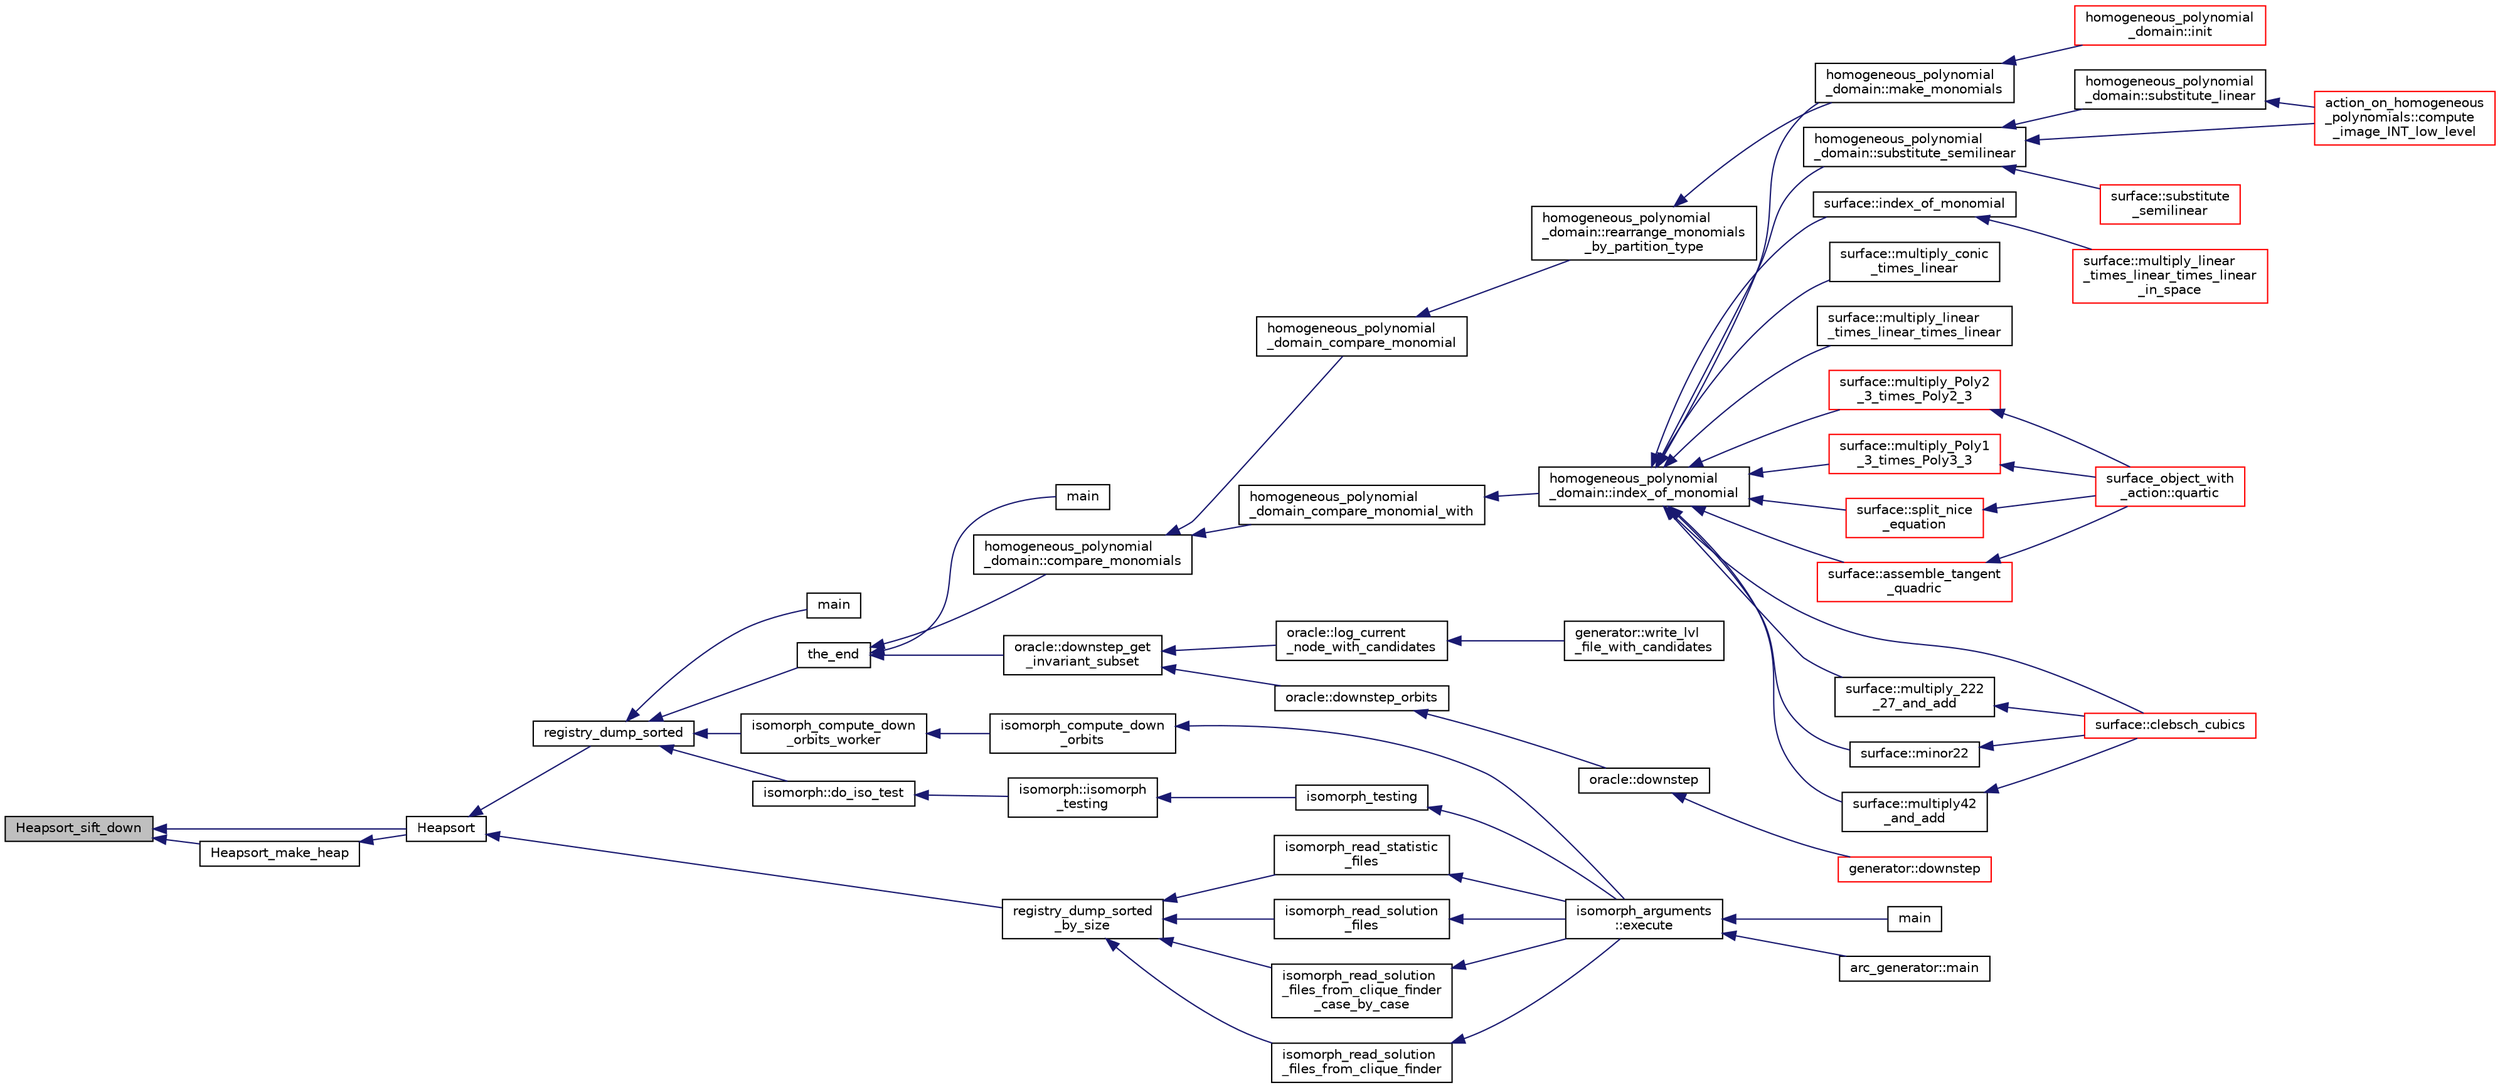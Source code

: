 digraph "Heapsort_sift_down"
{
  edge [fontname="Helvetica",fontsize="10",labelfontname="Helvetica",labelfontsize="10"];
  node [fontname="Helvetica",fontsize="10",shape=record];
  rankdir="LR";
  Node2049 [label="Heapsort_sift_down",height=0.2,width=0.4,color="black", fillcolor="grey75", style="filled", fontcolor="black"];
  Node2049 -> Node2050 [dir="back",color="midnightblue",fontsize="10",style="solid",fontname="Helvetica"];
  Node2050 [label="Heapsort",height=0.2,width=0.4,color="black", fillcolor="white", style="filled",URL="$d4/dd7/sorting_8_c.html#a2af240488f5893071c88af35d9f06b6d"];
  Node2050 -> Node2051 [dir="back",color="midnightblue",fontsize="10",style="solid",fontname="Helvetica"];
  Node2051 [label="registry_dump_sorted",height=0.2,width=0.4,color="black", fillcolor="white", style="filled",URL="$df/d84/foundations_2io__and__os_2memory_8_c.html#aa28c9ee8650332ad2d526d5eb4fae48e"];
  Node2051 -> Node2052 [dir="back",color="midnightblue",fontsize="10",style="solid",fontname="Helvetica"];
  Node2052 [label="main",height=0.2,width=0.4,color="black", fillcolor="white", style="filled",URL="$db/d50/regular__ls_8_c.html#a217dbf8b442f20279ea00b898af96f52"];
  Node2051 -> Node2053 [dir="back",color="midnightblue",fontsize="10",style="solid",fontname="Helvetica"];
  Node2053 [label="the_end",height=0.2,width=0.4,color="black", fillcolor="white", style="filled",URL="$d3/dfb/discreta__global_8_c.html#a3ebbd3ccb665a9f78deaa7408577b60c"];
  Node2053 -> Node2054 [dir="back",color="midnightblue",fontsize="10",style="solid",fontname="Helvetica"];
  Node2054 [label="main",height=0.2,width=0.4,color="black", fillcolor="white", style="filled",URL="$d2/d11/codes_8h.html#a217dbf8b442f20279ea00b898af96f52"];
  Node2053 -> Node2055 [dir="back",color="midnightblue",fontsize="10",style="solid",fontname="Helvetica"];
  Node2055 [label="homogeneous_polynomial\l_domain::compare_monomials",height=0.2,width=0.4,color="black", fillcolor="white", style="filled",URL="$d2/da7/classhomogeneous__polynomial__domain.html#a05c5959cb62502954c9cf93a85b8c019"];
  Node2055 -> Node2056 [dir="back",color="midnightblue",fontsize="10",style="solid",fontname="Helvetica"];
  Node2056 [label="homogeneous_polynomial\l_domain_compare_monomial_with",height=0.2,width=0.4,color="black", fillcolor="white", style="filled",URL="$dd/db5/homogeneous__polynomial__domain_8_c.html#a0a0f8d40815145e0aceceabebad8d63d"];
  Node2056 -> Node2057 [dir="back",color="midnightblue",fontsize="10",style="solid",fontname="Helvetica"];
  Node2057 [label="homogeneous_polynomial\l_domain::index_of_monomial",height=0.2,width=0.4,color="black", fillcolor="white", style="filled",URL="$d2/da7/classhomogeneous__polynomial__domain.html#a3fad3fb2b940014fcfece1cebfbfa3ae"];
  Node2057 -> Node2058 [dir="back",color="midnightblue",fontsize="10",style="solid",fontname="Helvetica"];
  Node2058 [label="homogeneous_polynomial\l_domain::make_monomials",height=0.2,width=0.4,color="black", fillcolor="white", style="filled",URL="$d2/da7/classhomogeneous__polynomial__domain.html#a467ad10c570859dbcf637a43993ceb57"];
  Node2058 -> Node2059 [dir="back",color="midnightblue",fontsize="10",style="solid",fontname="Helvetica"];
  Node2059 [label="homogeneous_polynomial\l_domain::init",height=0.2,width=0.4,color="red", fillcolor="white", style="filled",URL="$d2/da7/classhomogeneous__polynomial__domain.html#ad7d4e08b895afb895147322732228d3a"];
  Node2057 -> Node2070 [dir="back",color="midnightblue",fontsize="10",style="solid",fontname="Helvetica"];
  Node2070 [label="homogeneous_polynomial\l_domain::substitute_semilinear",height=0.2,width=0.4,color="black", fillcolor="white", style="filled",URL="$d2/da7/classhomogeneous__polynomial__domain.html#ae16fefaacc3385f9f385d1dd6df7ea4d"];
  Node2070 -> Node2071 [dir="back",color="midnightblue",fontsize="10",style="solid",fontname="Helvetica"];
  Node2071 [label="homogeneous_polynomial\l_domain::substitute_linear",height=0.2,width=0.4,color="black", fillcolor="white", style="filled",URL="$d2/da7/classhomogeneous__polynomial__domain.html#a236cbf545622995b80f5eb10a9f86c31"];
  Node2071 -> Node2072 [dir="back",color="midnightblue",fontsize="10",style="solid",fontname="Helvetica"];
  Node2072 [label="action_on_homogeneous\l_polynomials::compute\l_image_INT_low_level",height=0.2,width=0.4,color="red", fillcolor="white", style="filled",URL="$d5/dd4/classaction__on__homogeneous__polynomials.html#af4370de2c8dcb590c4b186457881f038"];
  Node2070 -> Node2289 [dir="back",color="midnightblue",fontsize="10",style="solid",fontname="Helvetica"];
  Node2289 [label="surface::substitute\l_semilinear",height=0.2,width=0.4,color="red", fillcolor="white", style="filled",URL="$d5/d88/classsurface.html#a7b34e4c561adbe664a4b0ba6711df457"];
  Node2070 -> Node2072 [dir="back",color="midnightblue",fontsize="10",style="solid",fontname="Helvetica"];
  Node2057 -> Node2299 [dir="back",color="midnightblue",fontsize="10",style="solid",fontname="Helvetica"];
  Node2299 [label="surface::index_of_monomial",height=0.2,width=0.4,color="black", fillcolor="white", style="filled",URL="$d5/d88/classsurface.html#a121f8ba1f05712475aa758f7152f4ce5"];
  Node2299 -> Node2300 [dir="back",color="midnightblue",fontsize="10",style="solid",fontname="Helvetica"];
  Node2300 [label="surface::multiply_linear\l_times_linear_times_linear\l_in_space",height=0.2,width=0.4,color="red", fillcolor="white", style="filled",URL="$d5/d88/classsurface.html#abcbac4f9bd652897db85be7bf17abf62"];
  Node2057 -> Node2309 [dir="back",color="midnightblue",fontsize="10",style="solid",fontname="Helvetica"];
  Node2309 [label="surface::multiply_conic\l_times_linear",height=0.2,width=0.4,color="black", fillcolor="white", style="filled",URL="$d5/d88/classsurface.html#a916614262f53278058e7108aeaf145dc"];
  Node2057 -> Node2310 [dir="back",color="midnightblue",fontsize="10",style="solid",fontname="Helvetica"];
  Node2310 [label="surface::multiply_linear\l_times_linear_times_linear",height=0.2,width=0.4,color="black", fillcolor="white", style="filled",URL="$d5/d88/classsurface.html#a452f6857968bb85f49f2f204680fb8e5"];
  Node2057 -> Node2311 [dir="back",color="midnightblue",fontsize="10",style="solid",fontname="Helvetica"];
  Node2311 [label="surface::multiply_Poly2\l_3_times_Poly2_3",height=0.2,width=0.4,color="red", fillcolor="white", style="filled",URL="$d5/d88/classsurface.html#adb65ce8845726835c206e4476f5a80d3"];
  Node2311 -> Node2281 [dir="back",color="midnightblue",fontsize="10",style="solid",fontname="Helvetica"];
  Node2281 [label="surface_object_with\l_action::quartic",height=0.2,width=0.4,color="red", fillcolor="white", style="filled",URL="$db/d28/classsurface__object__with__action.html#a0143b698eb050332a79ed95f7d274ada"];
  Node2057 -> Node2312 [dir="back",color="midnightblue",fontsize="10",style="solid",fontname="Helvetica"];
  Node2312 [label="surface::multiply_Poly1\l_3_times_Poly3_3",height=0.2,width=0.4,color="red", fillcolor="white", style="filled",URL="$d5/d88/classsurface.html#a917115f60a2e692c83431909e504dfd9"];
  Node2312 -> Node2281 [dir="back",color="midnightblue",fontsize="10",style="solid",fontname="Helvetica"];
  Node2057 -> Node2313 [dir="back",color="midnightblue",fontsize="10",style="solid",fontname="Helvetica"];
  Node2313 [label="surface::clebsch_cubics",height=0.2,width=0.4,color="red", fillcolor="white", style="filled",URL="$d5/d88/classsurface.html#aac49a34b771fffc48f3650861c3684ab"];
  Node2057 -> Node2314 [dir="back",color="midnightblue",fontsize="10",style="solid",fontname="Helvetica"];
  Node2314 [label="surface::multiply_222\l_27_and_add",height=0.2,width=0.4,color="black", fillcolor="white", style="filled",URL="$d5/d88/classsurface.html#ae55d550aa63616f48c1b6348ae0fdfab"];
  Node2314 -> Node2313 [dir="back",color="midnightblue",fontsize="10",style="solid",fontname="Helvetica"];
  Node2057 -> Node2315 [dir="back",color="midnightblue",fontsize="10",style="solid",fontname="Helvetica"];
  Node2315 [label="surface::minor22",height=0.2,width=0.4,color="black", fillcolor="white", style="filled",URL="$d5/d88/classsurface.html#a92bcacad9efa59d8a6afc68d5b3312f9"];
  Node2315 -> Node2313 [dir="back",color="midnightblue",fontsize="10",style="solid",fontname="Helvetica"];
  Node2057 -> Node2316 [dir="back",color="midnightblue",fontsize="10",style="solid",fontname="Helvetica"];
  Node2316 [label="surface::multiply42\l_and_add",height=0.2,width=0.4,color="black", fillcolor="white", style="filled",URL="$d5/d88/classsurface.html#a3556917614250f9150bdf69f525a18d2"];
  Node2316 -> Node2313 [dir="back",color="midnightblue",fontsize="10",style="solid",fontname="Helvetica"];
  Node2057 -> Node2317 [dir="back",color="midnightblue",fontsize="10",style="solid",fontname="Helvetica"];
  Node2317 [label="surface::split_nice\l_equation",height=0.2,width=0.4,color="red", fillcolor="white", style="filled",URL="$d5/d88/classsurface.html#a5d670fff3513ca4261aeb0fe95b6771c"];
  Node2317 -> Node2281 [dir="back",color="midnightblue",fontsize="10",style="solid",fontname="Helvetica"];
  Node2057 -> Node2318 [dir="back",color="midnightblue",fontsize="10",style="solid",fontname="Helvetica"];
  Node2318 [label="surface::assemble_tangent\l_quadric",height=0.2,width=0.4,color="red", fillcolor="white", style="filled",URL="$d5/d88/classsurface.html#ae14b94847bf8bd92bc6af58b31884cdc"];
  Node2318 -> Node2281 [dir="back",color="midnightblue",fontsize="10",style="solid",fontname="Helvetica"];
  Node2055 -> Node2319 [dir="back",color="midnightblue",fontsize="10",style="solid",fontname="Helvetica"];
  Node2319 [label="homogeneous_polynomial\l_domain_compare_monomial",height=0.2,width=0.4,color="black", fillcolor="white", style="filled",URL="$dd/db5/homogeneous__polynomial__domain_8_c.html#aeeedb1f60479ef2d28468b061b654113"];
  Node2319 -> Node2320 [dir="back",color="midnightblue",fontsize="10",style="solid",fontname="Helvetica"];
  Node2320 [label="homogeneous_polynomial\l_domain::rearrange_monomials\l_by_partition_type",height=0.2,width=0.4,color="black", fillcolor="white", style="filled",URL="$d2/da7/classhomogeneous__polynomial__domain.html#af774250d5c1bd555c0ea55f2aaafad10"];
  Node2320 -> Node2058 [dir="back",color="midnightblue",fontsize="10",style="solid",fontname="Helvetica"];
  Node2053 -> Node2321 [dir="back",color="midnightblue",fontsize="10",style="solid",fontname="Helvetica"];
  Node2321 [label="oracle::downstep_get\l_invariant_subset",height=0.2,width=0.4,color="black", fillcolor="white", style="filled",URL="$d7/da7/classoracle.html#ae2540e94ee617a407069f976739cfd71"];
  Node2321 -> Node2322 [dir="back",color="midnightblue",fontsize="10",style="solid",fontname="Helvetica"];
  Node2322 [label="oracle::log_current\l_node_with_candidates",height=0.2,width=0.4,color="black", fillcolor="white", style="filled",URL="$d7/da7/classoracle.html#af54e0dc5a80b11489a5335006f33ca63"];
  Node2322 -> Node2323 [dir="back",color="midnightblue",fontsize="10",style="solid",fontname="Helvetica"];
  Node2323 [label="generator::write_lvl\l_file_with_candidates",height=0.2,width=0.4,color="black", fillcolor="white", style="filled",URL="$d7/d73/classgenerator.html#af3de7a4ba5e1075faa23d47d4c31ca55"];
  Node2321 -> Node2207 [dir="back",color="midnightblue",fontsize="10",style="solid",fontname="Helvetica"];
  Node2207 [label="oracle::downstep_orbits",height=0.2,width=0.4,color="black", fillcolor="white", style="filled",URL="$d7/da7/classoracle.html#a65ea623f3a7b2e3dba4e29638207bc53"];
  Node2207 -> Node2208 [dir="back",color="midnightblue",fontsize="10",style="solid",fontname="Helvetica"];
  Node2208 [label="oracle::downstep",height=0.2,width=0.4,color="black", fillcolor="white", style="filled",URL="$d7/da7/classoracle.html#a4fbc6710b45e5af5c2fb5bc3aa6d3bb1"];
  Node2208 -> Node2155 [dir="back",color="midnightblue",fontsize="10",style="solid",fontname="Helvetica"];
  Node2155 [label="generator::downstep",height=0.2,width=0.4,color="red", fillcolor="white", style="filled",URL="$d7/d73/classgenerator.html#ad90bc284af0b5f5beae960a0bd7a5b43"];
  Node2051 -> Node2134 [dir="back",color="midnightblue",fontsize="10",style="solid",fontname="Helvetica"];
  Node2134 [label="isomorph_compute_down\l_orbits_worker",height=0.2,width=0.4,color="black", fillcolor="white", style="filled",URL="$d4/d7e/isomorph__global_8_c.html#a4edf4a833ce5638a3d58cfae1c702b37"];
  Node2134 -> Node2135 [dir="back",color="midnightblue",fontsize="10",style="solid",fontname="Helvetica"];
  Node2135 [label="isomorph_compute_down\l_orbits",height=0.2,width=0.4,color="black", fillcolor="white", style="filled",URL="$d4/d7e/isomorph__global_8_c.html#a3613cea19158edd30958c4edecd97d53"];
  Node2135 -> Node2136 [dir="back",color="midnightblue",fontsize="10",style="solid",fontname="Helvetica"];
  Node2136 [label="isomorph_arguments\l::execute",height=0.2,width=0.4,color="black", fillcolor="white", style="filled",URL="$d5/de4/classisomorph__arguments.html#aa85e472d14906abdd5672dc66027583e"];
  Node2136 -> Node2137 [dir="back",color="midnightblue",fontsize="10",style="solid",fontname="Helvetica"];
  Node2137 [label="main",height=0.2,width=0.4,color="black", fillcolor="white", style="filled",URL="$d1/d5e/blt__main_8_c.html#a217dbf8b442f20279ea00b898af96f52"];
  Node2136 -> Node2138 [dir="back",color="midnightblue",fontsize="10",style="solid",fontname="Helvetica"];
  Node2138 [label="arc_generator::main",height=0.2,width=0.4,color="black", fillcolor="white", style="filled",URL="$d4/d21/classarc__generator.html#ad80140b51b165dad1fe6ab232be7829a"];
  Node2051 -> Node2222 [dir="back",color="midnightblue",fontsize="10",style="solid",fontname="Helvetica"];
  Node2222 [label="isomorph::do_iso_test",height=0.2,width=0.4,color="black", fillcolor="white", style="filled",URL="$d3/d5f/classisomorph.html#a51fc3bf5cc3a99282a489b2df37ee24e"];
  Node2222 -> Node2223 [dir="back",color="midnightblue",fontsize="10",style="solid",fontname="Helvetica"];
  Node2223 [label="isomorph::isomorph\l_testing",height=0.2,width=0.4,color="black", fillcolor="white", style="filled",URL="$d3/d5f/classisomorph.html#ad7945ec94ba0ba16953482edfaa4da6e"];
  Node2223 -> Node2205 [dir="back",color="midnightblue",fontsize="10",style="solid",fontname="Helvetica"];
  Node2205 [label="isomorph_testing",height=0.2,width=0.4,color="black", fillcolor="white", style="filled",URL="$d4/d7e/isomorph__global_8_c.html#a5a73cbe9f89c4727f086482ee2d238f9"];
  Node2205 -> Node2136 [dir="back",color="midnightblue",fontsize="10",style="solid",fontname="Helvetica"];
  Node2050 -> Node2324 [dir="back",color="midnightblue",fontsize="10",style="solid",fontname="Helvetica"];
  Node2324 [label="registry_dump_sorted\l_by_size",height=0.2,width=0.4,color="black", fillcolor="white", style="filled",URL="$df/d84/foundations_2io__and__os_2memory_8_c.html#a219b9a76e136e450523d924ce80734bc"];
  Node2324 -> Node2325 [dir="back",color="midnightblue",fontsize="10",style="solid",fontname="Helvetica"];
  Node2325 [label="isomorph_read_statistic\l_files",height=0.2,width=0.4,color="black", fillcolor="white", style="filled",URL="$d4/d7e/isomorph__global_8_c.html#a78a6ee9d7dee4708fc721374bdebfa83"];
  Node2325 -> Node2136 [dir="back",color="midnightblue",fontsize="10",style="solid",fontname="Helvetica"];
  Node2324 -> Node2326 [dir="back",color="midnightblue",fontsize="10",style="solid",fontname="Helvetica"];
  Node2326 [label="isomorph_read_solution\l_files",height=0.2,width=0.4,color="black", fillcolor="white", style="filled",URL="$d4/d7e/isomorph__global_8_c.html#a697da824ab34db5c830530fb3c97df24"];
  Node2326 -> Node2136 [dir="back",color="midnightblue",fontsize="10",style="solid",fontname="Helvetica"];
  Node2324 -> Node2327 [dir="back",color="midnightblue",fontsize="10",style="solid",fontname="Helvetica"];
  Node2327 [label="isomorph_read_solution\l_files_from_clique_finder\l_case_by_case",height=0.2,width=0.4,color="black", fillcolor="white", style="filled",URL="$d4/d7e/isomorph__global_8_c.html#a2a55ab4b2df6ae83f916cf01eccdf67c"];
  Node2327 -> Node2136 [dir="back",color="midnightblue",fontsize="10",style="solid",fontname="Helvetica"];
  Node2324 -> Node2328 [dir="back",color="midnightblue",fontsize="10",style="solid",fontname="Helvetica"];
  Node2328 [label="isomorph_read_solution\l_files_from_clique_finder",height=0.2,width=0.4,color="black", fillcolor="white", style="filled",URL="$d4/d7e/isomorph__global_8_c.html#ad8be067333430bfdd26c0a34549f4556"];
  Node2328 -> Node2136 [dir="back",color="midnightblue",fontsize="10",style="solid",fontname="Helvetica"];
  Node2049 -> Node2329 [dir="back",color="midnightblue",fontsize="10",style="solid",fontname="Helvetica"];
  Node2329 [label="Heapsort_make_heap",height=0.2,width=0.4,color="black", fillcolor="white", style="filled",URL="$d4/dd7/sorting_8_c.html#ae2f81d9c1e532bee5c80dfae7cc45bcc"];
  Node2329 -> Node2050 [dir="back",color="midnightblue",fontsize="10",style="solid",fontname="Helvetica"];
}
